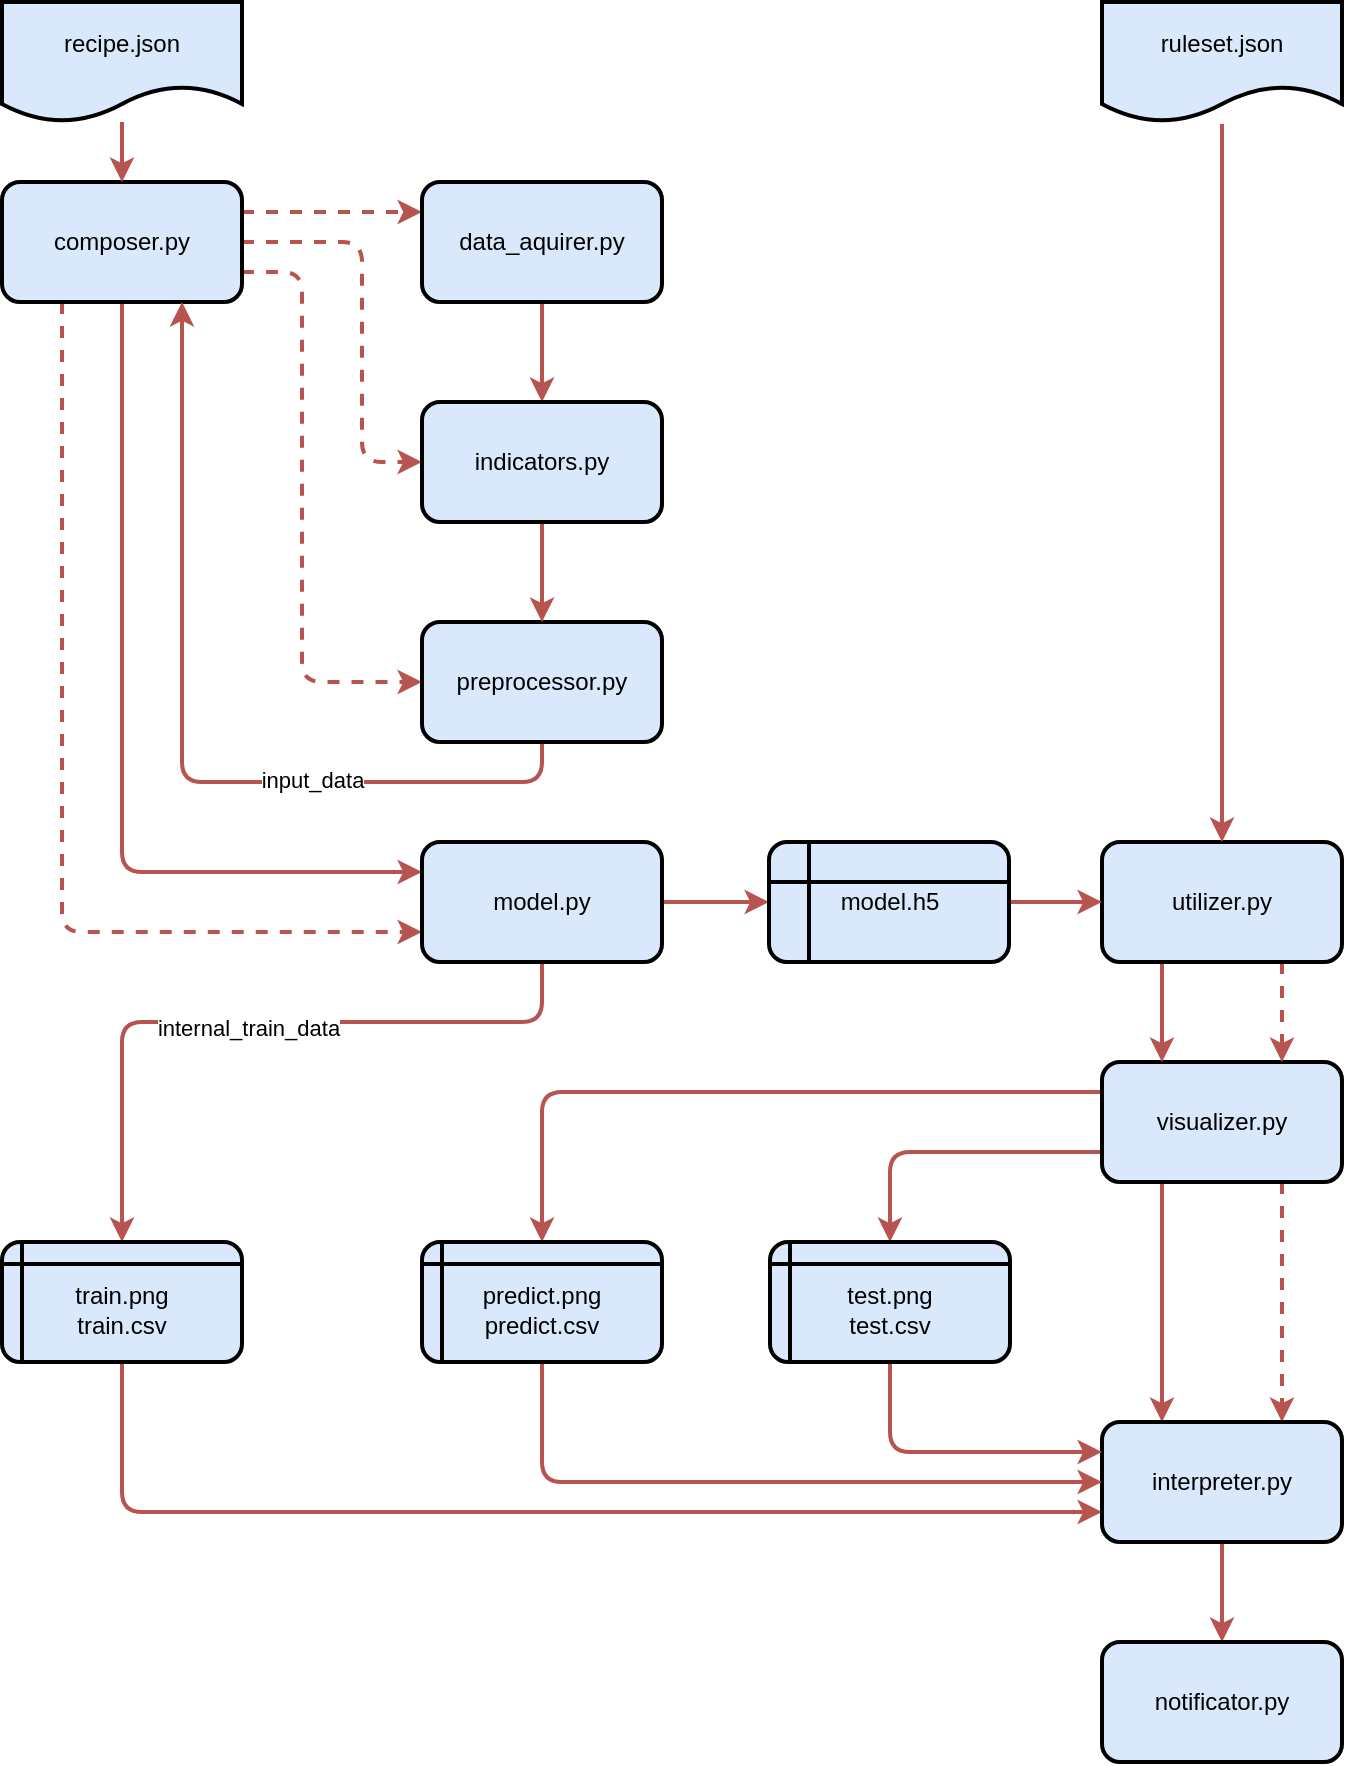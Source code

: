 <mxfile version="19.0.3" type="device"><diagram id="yYRvfbzdfcwlzU_0Y1RW" name="Seite-1"><mxGraphModel dx="946" dy="672" grid="1" gridSize="10" guides="1" tooltips="1" connect="1" arrows="1" fold="1" page="1" pageScale="1" pageWidth="827" pageHeight="1169" math="0" shadow="0"><root><mxCell id="0"/><mxCell id="1" parent="0"/><mxCell id="XYd0828qUCMLOY1eK6YO-13" style="edgeStyle=orthogonalEdgeStyle;rounded=1;orthogonalLoop=1;jettySize=auto;html=1;exitX=1;exitY=0.25;exitDx=0;exitDy=0;entryX=0;entryY=0.25;entryDx=0;entryDy=0;dashed=1;fillColor=#f8cecc;strokeColor=#b85450;strokeWidth=2;" parent="1" source="XYd0828qUCMLOY1eK6YO-1" target="XYd0828qUCMLOY1eK6YO-2" edge="1"><mxGeometry relative="1" as="geometry"/></mxCell><mxCell id="XYd0828qUCMLOY1eK6YO-14" style="edgeStyle=orthogonalEdgeStyle;rounded=1;orthogonalLoop=1;jettySize=auto;html=1;exitX=1;exitY=0.5;exitDx=0;exitDy=0;entryX=0;entryY=0.5;entryDx=0;entryDy=0;dashed=1;fillColor=#f8cecc;strokeColor=#b85450;strokeWidth=2;" parent="1" source="XYd0828qUCMLOY1eK6YO-1" target="XYd0828qUCMLOY1eK6YO-4" edge="1"><mxGeometry relative="1" as="geometry"><Array as="points"><mxPoint x="210" y="130"/><mxPoint x="210" y="240"/></Array></mxGeometry></mxCell><mxCell id="XYd0828qUCMLOY1eK6YO-15" style="edgeStyle=orthogonalEdgeStyle;rounded=1;orthogonalLoop=1;jettySize=auto;html=1;exitX=1;exitY=0.75;exitDx=0;exitDy=0;entryX=0;entryY=0.5;entryDx=0;entryDy=0;dashed=1;fillColor=#f8cecc;strokeColor=#b85450;strokeWidth=2;" parent="1" source="XYd0828qUCMLOY1eK6YO-1" target="XYd0828qUCMLOY1eK6YO-3" edge="1"><mxGeometry relative="1" as="geometry"><Array as="points"><mxPoint x="180" y="145"/><mxPoint x="180" y="350"/></Array></mxGeometry></mxCell><mxCell id="57" style="edgeStyle=orthogonalEdgeStyle;html=1;exitX=0.5;exitY=1;exitDx=0;exitDy=0;entryX=0;entryY=0.25;entryDx=0;entryDy=0;startArrow=none;startFill=0;fillColor=#f8cecc;strokeColor=#b85450;strokeWidth=2;" parent="1" source="XYd0828qUCMLOY1eK6YO-1" target="XYd0828qUCMLOY1eK6YO-8" edge="1"><mxGeometry relative="1" as="geometry"/></mxCell><mxCell id="58" style="edgeStyle=orthogonalEdgeStyle;html=1;exitX=0.25;exitY=1;exitDx=0;exitDy=0;entryX=0;entryY=0.75;entryDx=0;entryDy=0;startArrow=none;startFill=0;dashed=1;fillColor=#f8cecc;strokeColor=#b85450;strokeWidth=2;" parent="1" source="XYd0828qUCMLOY1eK6YO-1" target="XYd0828qUCMLOY1eK6YO-8" edge="1"><mxGeometry relative="1" as="geometry"/></mxCell><mxCell id="XYd0828qUCMLOY1eK6YO-1" value="composer.py" style="rounded=1;whiteSpace=wrap;html=1;verticalAlign=middle;align=center;strokeWidth=2;fillColor=#dae8fc;strokeColor=#000000;" parent="1" vertex="1"><mxGeometry x="30" y="100" width="120" height="60" as="geometry"/></mxCell><mxCell id="7" value="" style="edgeStyle=none;html=1;fillColor=#f8cecc;strokeColor=#b85450;strokeWidth=2;" parent="1" source="XYd0828qUCMLOY1eK6YO-2" target="XYd0828qUCMLOY1eK6YO-4" edge="1"><mxGeometry relative="1" as="geometry"/></mxCell><mxCell id="XYd0828qUCMLOY1eK6YO-2" value="data_aquirer.py" style="rounded=1;whiteSpace=wrap;html=1;strokeWidth=2;fillColor=#dae8fc;strokeColor=#000000;" parent="1" vertex="1"><mxGeometry x="240" y="100" width="120" height="60" as="geometry"/></mxCell><mxCell id="XYd0828qUCMLOY1eK6YO-16" style="edgeStyle=orthogonalEdgeStyle;rounded=1;orthogonalLoop=1;jettySize=auto;html=1;exitX=0.5;exitY=1;exitDx=0;exitDy=0;entryX=0.75;entryY=1;entryDx=0;entryDy=0;fillColor=#f8cecc;strokeColor=#b85450;strokeWidth=2;" parent="1" source="XYd0828qUCMLOY1eK6YO-3" target="XYd0828qUCMLOY1eK6YO-1" edge="1"><mxGeometry relative="1" as="geometry"/></mxCell><mxCell id="38" value="input_data" style="edgeLabel;html=1;align=center;verticalAlign=middle;resizable=0;points=[];" parent="XYd0828qUCMLOY1eK6YO-16" vertex="1" connectable="0"><mxGeometry x="-0.386" y="-1" relative="1" as="geometry"><mxPoint as="offset"/></mxGeometry></mxCell><mxCell id="XYd0828qUCMLOY1eK6YO-3" value="preprocessor.py" style="rounded=1;whiteSpace=wrap;html=1;strokeWidth=2;fillColor=#dae8fc;strokeColor=#000000;" parent="1" vertex="1"><mxGeometry x="240" y="320" width="120" height="60" as="geometry"/></mxCell><mxCell id="8" value="" style="edgeStyle=none;html=1;fillColor=#f8cecc;strokeColor=#b85450;strokeWidth=2;" parent="1" source="XYd0828qUCMLOY1eK6YO-4" target="XYd0828qUCMLOY1eK6YO-3" edge="1"><mxGeometry relative="1" as="geometry"/></mxCell><mxCell id="XYd0828qUCMLOY1eK6YO-4" value="indicators.py" style="rounded=1;whiteSpace=wrap;html=1;strokeWidth=2;fillColor=#dae8fc;strokeColor=#000000;" parent="1" vertex="1"><mxGeometry x="240" y="210" width="120" height="60" as="geometry"/></mxCell><mxCell id="69" style="edgeStyle=orthogonalEdgeStyle;html=1;exitX=0;exitY=0.75;exitDx=0;exitDy=0;entryX=0.5;entryY=0;entryDx=0;entryDy=0;startArrow=none;startFill=0;fillColor=#f8cecc;strokeColor=#b85450;strokeWidth=2;" parent="1" source="XYd0828qUCMLOY1eK6YO-7" target="50" edge="1"><mxGeometry relative="1" as="geometry"/></mxCell><mxCell id="70" style="edgeStyle=orthogonalEdgeStyle;html=1;exitX=0;exitY=0.25;exitDx=0;exitDy=0;entryX=0.5;entryY=0;entryDx=0;entryDy=0;startArrow=none;startFill=0;fillColor=#f8cecc;strokeColor=#b85450;strokeWidth=2;" parent="1" source="XYd0828qUCMLOY1eK6YO-7" target="65" edge="1"><mxGeometry relative="1" as="geometry"/></mxCell><mxCell id="82" style="edgeStyle=orthogonalEdgeStyle;html=1;exitX=0.75;exitY=1;exitDx=0;exitDy=0;entryX=0.75;entryY=0;entryDx=0;entryDy=0;dashed=1;startArrow=none;startFill=0;fillColor=#f8cecc;strokeColor=#b85450;strokeWidth=2;" parent="1" source="XYd0828qUCMLOY1eK6YO-7" target="48" edge="1"><mxGeometry relative="1" as="geometry"/></mxCell><mxCell id="83" style="edgeStyle=orthogonalEdgeStyle;html=1;exitX=0.25;exitY=1;exitDx=0;exitDy=0;entryX=0.25;entryY=0;entryDx=0;entryDy=0;startArrow=none;startFill=0;fillColor=#f8cecc;strokeColor=#b85450;strokeWidth=2;" parent="1" source="XYd0828qUCMLOY1eK6YO-7" target="48" edge="1"><mxGeometry relative="1" as="geometry"/></mxCell><mxCell id="XYd0828qUCMLOY1eK6YO-7" value="visualizer.py" style="rounded=1;whiteSpace=wrap;html=1;verticalAlign=middle;align=center;strokeWidth=2;fillColor=#dae8fc;strokeColor=#000000;" parent="1" vertex="1"><mxGeometry x="580" y="540" width="120" height="60" as="geometry"/></mxCell><mxCell id="23" style="edgeStyle=orthogonalEdgeStyle;html=1;exitX=1;exitY=0.5;exitDx=0;exitDy=0;entryX=0;entryY=0.5;entryDx=0;entryDy=0;fillColor=#f8cecc;strokeColor=#b85450;strokeWidth=2;" parent="1" source="XYd0828qUCMLOY1eK6YO-8" target="13" edge="1"><mxGeometry relative="1" as="geometry"/></mxCell><mxCell id="63" style="edgeStyle=orthogonalEdgeStyle;html=1;exitX=0.5;exitY=1;exitDx=0;exitDy=0;entryX=0.5;entryY=0;entryDx=0;entryDy=0;startArrow=none;startFill=0;fillColor=#f8cecc;strokeColor=#b85450;strokeWidth=2;" parent="1" source="XYd0828qUCMLOY1eK6YO-8" target="18" edge="1"><mxGeometry relative="1" as="geometry"><Array as="points"><mxPoint x="300" y="520"/><mxPoint x="90" y="520"/></Array></mxGeometry></mxCell><mxCell id="64" value="internal_train_data" style="edgeLabel;html=1;align=center;verticalAlign=middle;resizable=0;points=[];" parent="63" vertex="1" connectable="0"><mxGeometry x="0.01" y="3" relative="1" as="geometry"><mxPoint as="offset"/></mxGeometry></mxCell><mxCell id="XYd0828qUCMLOY1eK6YO-8" value="model.py" style="rounded=1;whiteSpace=wrap;html=1;verticalAlign=middle;align=center;strokeWidth=2;fillColor=#dae8fc;strokeColor=#000000;" parent="1" vertex="1"><mxGeometry x="240" y="430" width="120" height="60" as="geometry"/></mxCell><mxCell id="80" style="edgeStyle=orthogonalEdgeStyle;html=1;exitX=0.25;exitY=1;exitDx=0;exitDy=0;entryX=0.25;entryY=0;entryDx=0;entryDy=0;startArrow=none;startFill=0;fillColor=#f8cecc;strokeColor=#b85450;strokeWidth=2;" parent="1" source="XYd0828qUCMLOY1eK6YO-18" target="XYd0828qUCMLOY1eK6YO-7" edge="1"><mxGeometry relative="1" as="geometry"/></mxCell><mxCell id="81" style="edgeStyle=orthogonalEdgeStyle;html=1;exitX=0.75;exitY=1;exitDx=0;exitDy=0;entryX=0.75;entryY=0;entryDx=0;entryDy=0;startArrow=none;startFill=0;dashed=1;fillColor=#f8cecc;strokeColor=#b85450;strokeWidth=2;" parent="1" source="XYd0828qUCMLOY1eK6YO-18" target="XYd0828qUCMLOY1eK6YO-7" edge="1"><mxGeometry relative="1" as="geometry"/></mxCell><mxCell id="XYd0828qUCMLOY1eK6YO-18" value="utilizer.py" style="rounded=1;whiteSpace=wrap;html=1;verticalAlign=middle;align=center;strokeWidth=2;fillColor=#dae8fc;strokeColor=#000000;" parent="1" vertex="1"><mxGeometry x="580" y="430" width="120" height="60" as="geometry"/></mxCell><mxCell id="35" value="" style="edgeStyle=none;html=1;fillColor=#f8cecc;strokeColor=#b85450;strokeWidth=2;" parent="1" source="4" target="XYd0828qUCMLOY1eK6YO-1" edge="1"><mxGeometry relative="1" as="geometry"/></mxCell><mxCell id="4" value="recipe.json" style="shape=document;whiteSpace=wrap;html=1;boundedLbl=1;strokeWidth=2;fillColor=#dae8fc;strokeColor=#000000;" parent="1" vertex="1"><mxGeometry x="30" y="10" width="120" height="60" as="geometry"/></mxCell><mxCell id="44" value="" style="edgeStyle=orthogonalEdgeStyle;html=1;startArrow=none;startFill=0;fillColor=#f8cecc;strokeColor=#b85450;strokeWidth=2;" parent="1" source="13" target="XYd0828qUCMLOY1eK6YO-18" edge="1"><mxGeometry relative="1" as="geometry"/></mxCell><mxCell id="13" value="model.h5" style="shape=internalStorage;whiteSpace=wrap;html=1;backgroundOutline=1;rounded=1;strokeWidth=2;fillColor=#dae8fc;strokeColor=#000000;" parent="1" vertex="1"><mxGeometry x="413.5" y="430" width="120" height="60" as="geometry"/></mxCell><mxCell id="68" style="edgeStyle=orthogonalEdgeStyle;html=1;exitX=0.5;exitY=1;exitDx=0;exitDy=1;exitPerimeter=0;entryX=0.5;entryY=0;entryDx=0;entryDy=0;startArrow=none;startFill=0;fillColor=#f8cecc;strokeColor=#b85450;strokeWidth=2;" parent="1" source="15" target="XYd0828qUCMLOY1eK6YO-18" edge="1"><mxGeometry relative="1" as="geometry"/></mxCell><mxCell id="15" value="ruleset.json" style="shape=document;whiteSpace=wrap;html=1;boundedLbl=1;points=[[0,0.25,0,0,0],[0,0.5,0,0,0],[0,0.75,0,0,0],[0.25,0,0,0,0],[0.25,1,0,0,1],[0.5,0,0,0,0],[0.5,1,0,0,1],[0.75,0,0,0,0],[0.75,1,0,0,1],[1,0.25,0,0,0],[1,0.5,0,0,0],[1,0.75,0,0,0]];strokeWidth=2;fillColor=#dae8fc;strokeColor=#000000;" parent="1" vertex="1"><mxGeometry x="580" y="10" width="120" height="60" as="geometry"/></mxCell><mxCell id="79" style="edgeStyle=orthogonalEdgeStyle;html=1;exitX=0.5;exitY=1;exitDx=0;exitDy=0;entryX=0;entryY=0.75;entryDx=0;entryDy=0;startArrow=none;startFill=0;fillColor=#f8cecc;strokeColor=#b85450;strokeWidth=2;" parent="1" source="18" target="48" edge="1"><mxGeometry relative="1" as="geometry"/></mxCell><mxCell id="18" value="train.png&lt;br&gt;train.csv" style="shape=internalStorage;whiteSpace=wrap;html=1;backgroundOutline=1;dx=10;dy=11;spacingTop=8;rounded=1;strokeWidth=2;fillColor=#dae8fc;strokeColor=#000000;" parent="1" vertex="1"><mxGeometry x="30" y="630" width="120" height="60" as="geometry"/></mxCell><mxCell id="76" value="" style="edgeStyle=orthogonalEdgeStyle;html=1;startArrow=none;startFill=0;fillColor=#f8cecc;strokeColor=#b85450;strokeWidth=2;" parent="1" source="48" target="75" edge="1"><mxGeometry relative="1" as="geometry"/></mxCell><mxCell id="48" value="interpreter.py" style="rounded=1;whiteSpace=wrap;html=1;verticalAlign=middle;align=center;strokeWidth=2;fillColor=#dae8fc;strokeColor=#000000;" parent="1" vertex="1"><mxGeometry x="580" y="720" width="120" height="60" as="geometry"/></mxCell><mxCell id="77" style="edgeStyle=orthogonalEdgeStyle;html=1;exitX=0.5;exitY=1;exitDx=0;exitDy=0;entryX=0;entryY=0.25;entryDx=0;entryDy=0;startArrow=none;startFill=0;fillColor=#f8cecc;strokeColor=#b85450;strokeWidth=2;" parent="1" source="50" target="48" edge="1"><mxGeometry relative="1" as="geometry"/></mxCell><mxCell id="50" value="test.png&lt;br&gt;test.csv" style="shape=internalStorage;whiteSpace=wrap;html=1;backgroundOutline=1;dx=10;dy=11;spacingTop=8;rounded=1;strokeWidth=2;fillColor=#dae8fc;strokeColor=#000000;" parent="1" vertex="1"><mxGeometry x="414" y="630" width="120" height="60" as="geometry"/></mxCell><mxCell id="78" style="edgeStyle=orthogonalEdgeStyle;html=1;exitX=0.5;exitY=1;exitDx=0;exitDy=0;entryX=0;entryY=0.5;entryDx=0;entryDy=0;startArrow=none;startFill=0;fillColor=#f8cecc;strokeColor=#b85450;strokeWidth=2;" parent="1" source="65" target="48" edge="1"><mxGeometry relative="1" as="geometry"/></mxCell><mxCell id="65" value="predict.png&lt;br&gt;predict.csv" style="shape=internalStorage;whiteSpace=wrap;html=1;backgroundOutline=1;dx=10;dy=11;spacingTop=8;rounded=1;strokeWidth=2;fillColor=#dae8fc;strokeColor=#000000;" parent="1" vertex="1"><mxGeometry x="240" y="630" width="120" height="60" as="geometry"/></mxCell><mxCell id="75" value="notificator.py" style="rounded=1;whiteSpace=wrap;html=1;verticalAlign=middle;align=center;strokeWidth=2;fillColor=#dae8fc;strokeColor=#000000;" parent="1" vertex="1"><mxGeometry x="580" y="830" width="120" height="60" as="geometry"/></mxCell></root></mxGraphModel></diagram></mxfile>